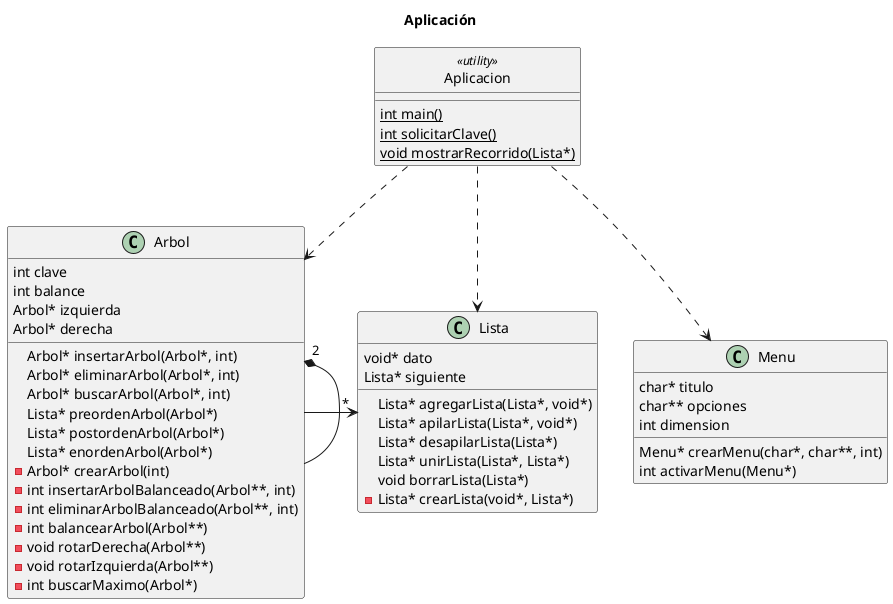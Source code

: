 @startuml

title Aplicación

class Arbol {
    int clave
    int balance
    Arbol* izquierda
    Arbol* derecha
    Arbol* insertarArbol(Arbol*, int)
    Arbol* eliminarArbol(Arbol*, int)
    Arbol* buscarArbol(Arbol*, int)
    Lista* preordenArbol(Arbol*)
    Lista* postordenArbol(Arbol*)
    Lista* enordenArbol(Arbol*)
    -Arbol* crearArbol(int)
    -int insertarArbolBalanceado(Arbol**, int)
    -int eliminarArbolBalanceado(Arbol**, int)
    -int balancearArbol(Arbol**)
    -void rotarDerecha(Arbol**)
    -void rotarIzquierda(Arbol**)
    -int buscarMaximo(Arbol*)
}

class Lista {
    void* dato
    Lista* siguiente
    Lista* agregarLista(Lista*, void*)
    Lista* apilarLista(Lista*, void*)
    Lista* desapilarLista(Lista*)
    Lista* unirLista(Lista*, Lista*)
    void borrarLista(Lista*)
    -Lista* crearLista(void*, Lista*)
}

class Menu {
    char* titulo
    char** opciones
    int dimension
    Menu* crearMenu(char*, char**, int)
    int activarMenu(Menu*)
}

class Aplicacion <<utility>> {
    {static} int main()
    {static} int solicitarClave()
    {static} void mostrarRecorrido(Lista*)
}

Arbol "2" *-- Arbol
Lista "*" <-left- Arbol
Menu <.up. Aplicacion
Arbol <.up. Aplicacion
Lista <.up. Aplicacion

hide <<utility>> circle

@enduml
